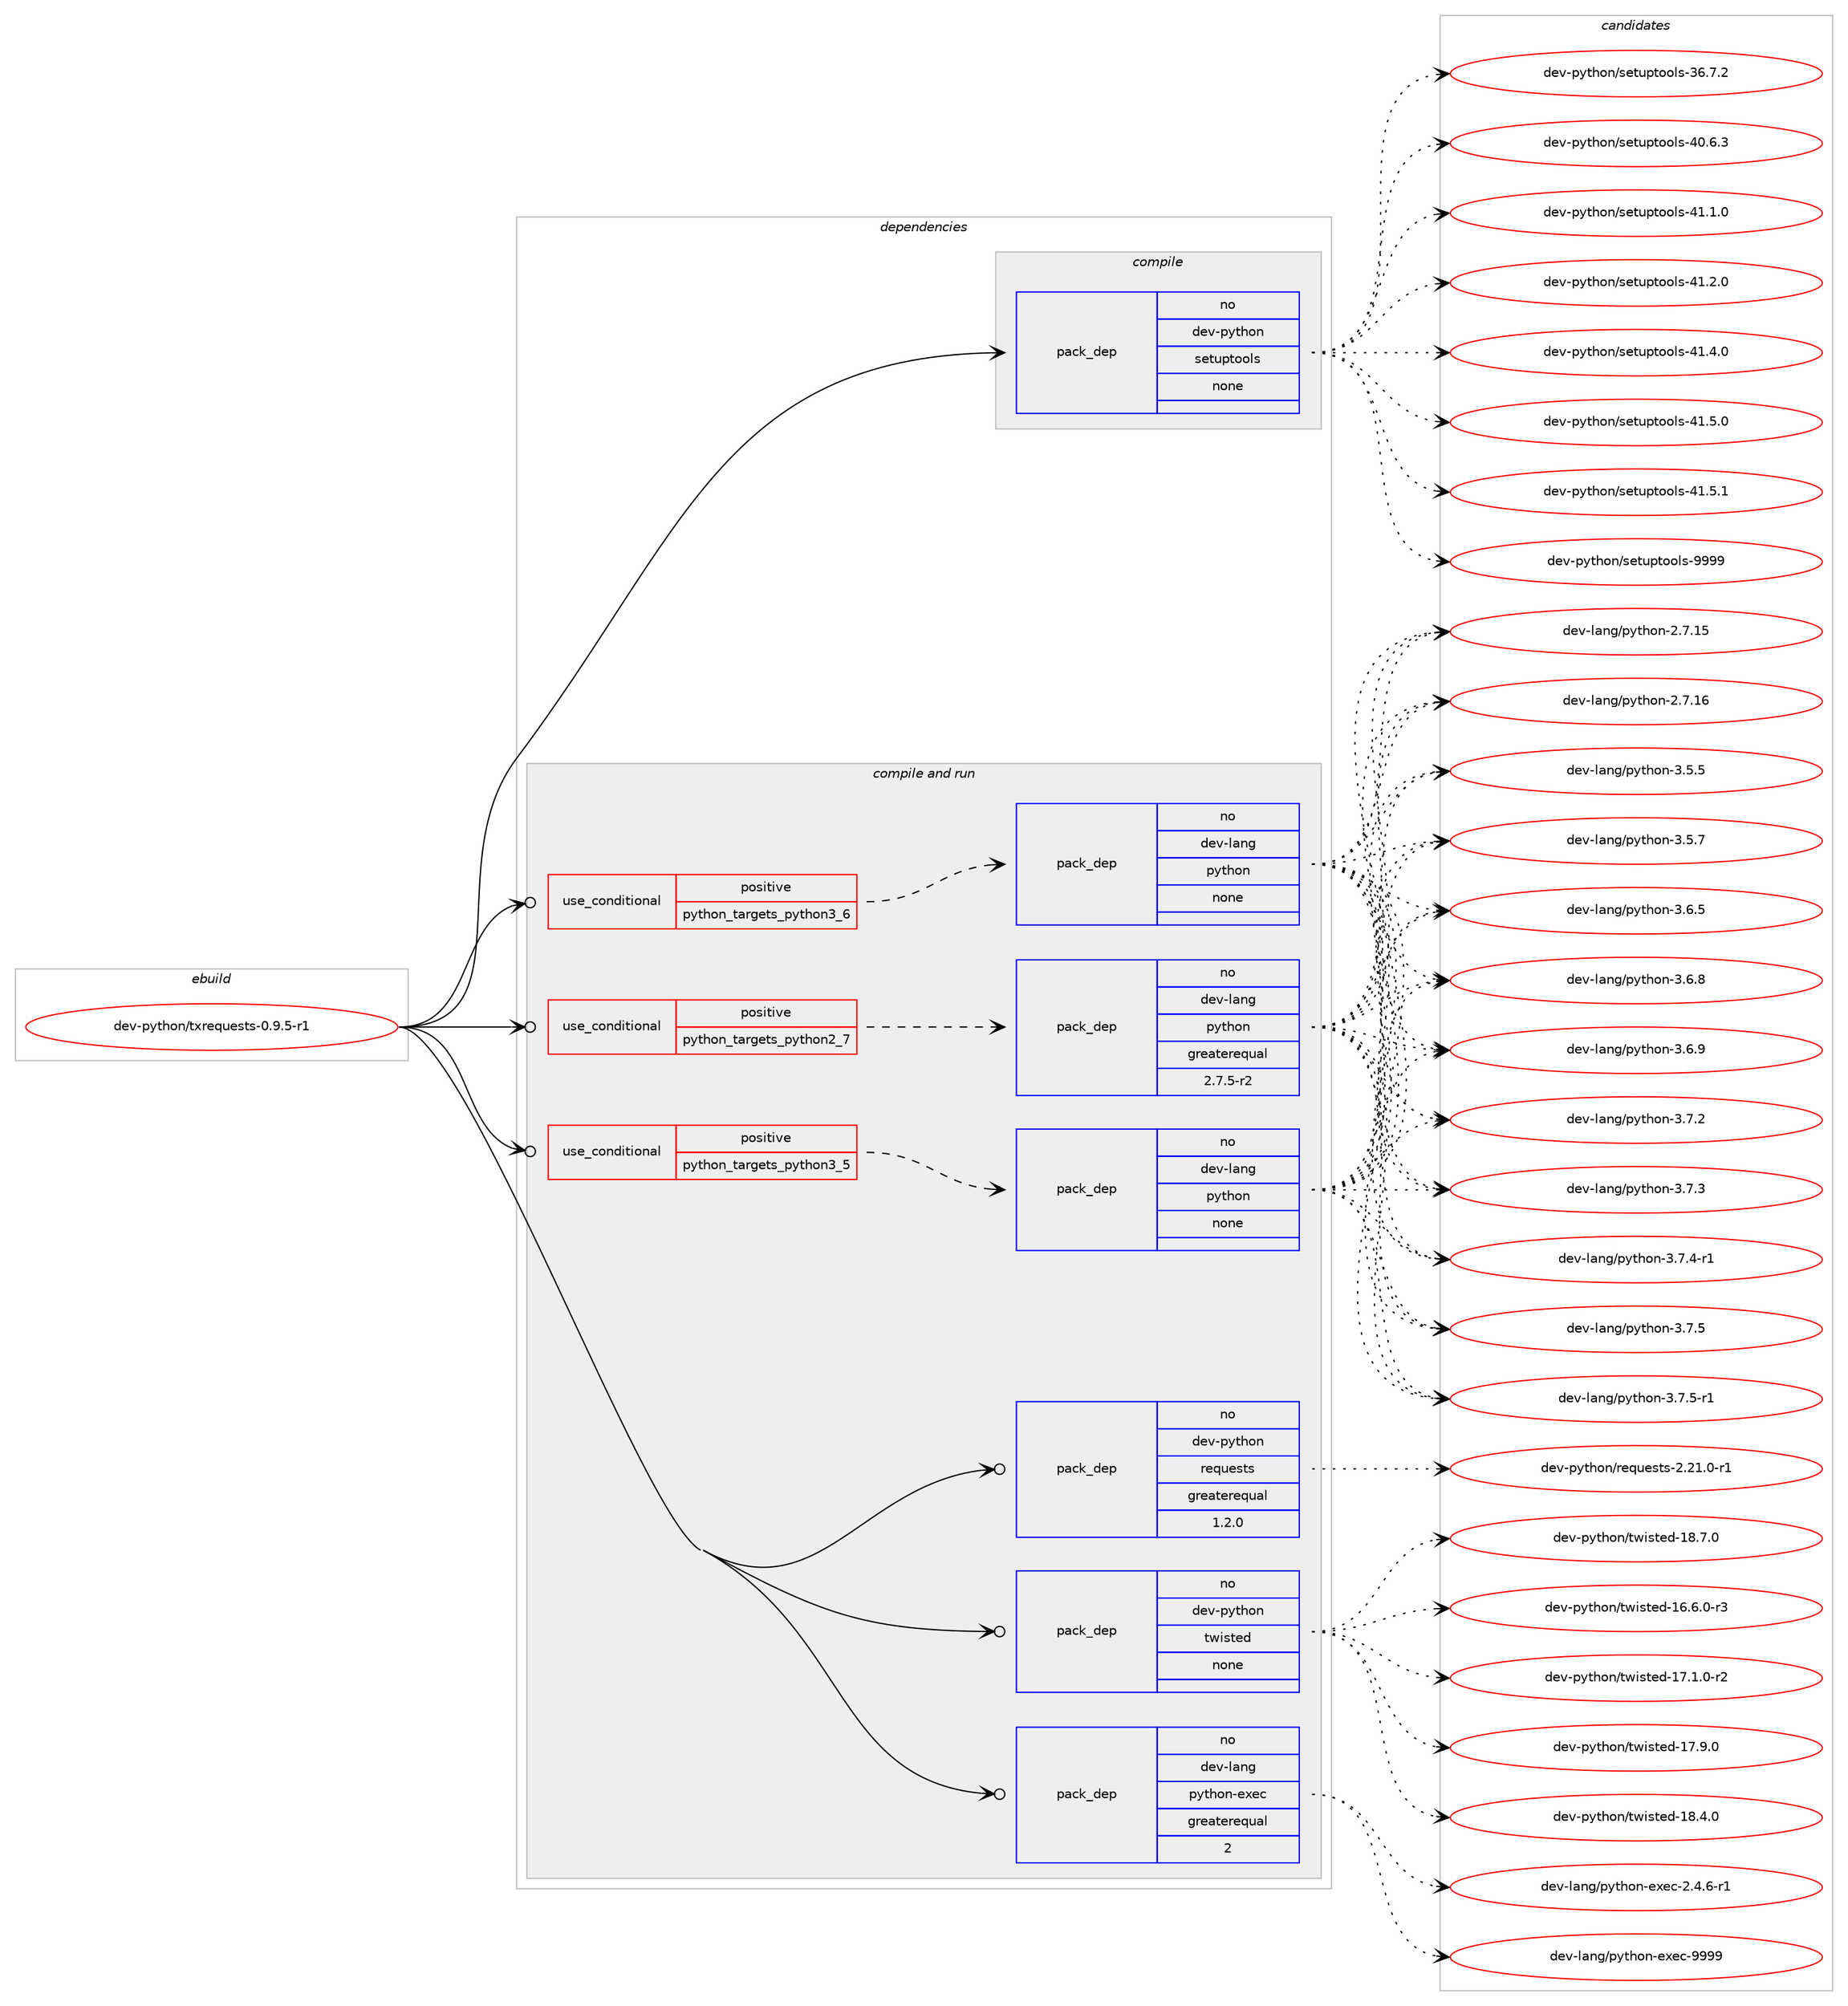 digraph prolog {

# *************
# Graph options
# *************

newrank=true;
concentrate=true;
compound=true;
graph [rankdir=LR,fontname=Helvetica,fontsize=10,ranksep=1.5];#, ranksep=2.5, nodesep=0.2];
edge  [arrowhead=vee];
node  [fontname=Helvetica,fontsize=10];

# **********
# The ebuild
# **********

subgraph cluster_leftcol {
color=gray;
rank=same;
label=<<i>ebuild</i>>;
id [label="dev-python/txrequests-0.9.5-r1", color=red, width=4, href="../dev-python/txrequests-0.9.5-r1.svg"];
}

# ****************
# The dependencies
# ****************

subgraph cluster_midcol {
color=gray;
label=<<i>dependencies</i>>;
subgraph cluster_compile {
fillcolor="#eeeeee";
style=filled;
label=<<i>compile</i>>;
subgraph pack479343 {
dependency642078 [label=<<TABLE BORDER="0" CELLBORDER="1" CELLSPACING="0" CELLPADDING="4" WIDTH="220"><TR><TD ROWSPAN="6" CELLPADDING="30">pack_dep</TD></TR><TR><TD WIDTH="110">no</TD></TR><TR><TD>dev-python</TD></TR><TR><TD>setuptools</TD></TR><TR><TD>none</TD></TR><TR><TD></TD></TR></TABLE>>, shape=none, color=blue];
}
id:e -> dependency642078:w [weight=20,style="solid",arrowhead="vee"];
}
subgraph cluster_compileandrun {
fillcolor="#eeeeee";
style=filled;
label=<<i>compile and run</i>>;
subgraph cond150847 {
dependency642079 [label=<<TABLE BORDER="0" CELLBORDER="1" CELLSPACING="0" CELLPADDING="4"><TR><TD ROWSPAN="3" CELLPADDING="10">use_conditional</TD></TR><TR><TD>positive</TD></TR><TR><TD>python_targets_python2_7</TD></TR></TABLE>>, shape=none, color=red];
subgraph pack479344 {
dependency642080 [label=<<TABLE BORDER="0" CELLBORDER="1" CELLSPACING="0" CELLPADDING="4" WIDTH="220"><TR><TD ROWSPAN="6" CELLPADDING="30">pack_dep</TD></TR><TR><TD WIDTH="110">no</TD></TR><TR><TD>dev-lang</TD></TR><TR><TD>python</TD></TR><TR><TD>greaterequal</TD></TR><TR><TD>2.7.5-r2</TD></TR></TABLE>>, shape=none, color=blue];
}
dependency642079:e -> dependency642080:w [weight=20,style="dashed",arrowhead="vee"];
}
id:e -> dependency642079:w [weight=20,style="solid",arrowhead="odotvee"];
subgraph cond150848 {
dependency642081 [label=<<TABLE BORDER="0" CELLBORDER="1" CELLSPACING="0" CELLPADDING="4"><TR><TD ROWSPAN="3" CELLPADDING="10">use_conditional</TD></TR><TR><TD>positive</TD></TR><TR><TD>python_targets_python3_5</TD></TR></TABLE>>, shape=none, color=red];
subgraph pack479345 {
dependency642082 [label=<<TABLE BORDER="0" CELLBORDER="1" CELLSPACING="0" CELLPADDING="4" WIDTH="220"><TR><TD ROWSPAN="6" CELLPADDING="30">pack_dep</TD></TR><TR><TD WIDTH="110">no</TD></TR><TR><TD>dev-lang</TD></TR><TR><TD>python</TD></TR><TR><TD>none</TD></TR><TR><TD></TD></TR></TABLE>>, shape=none, color=blue];
}
dependency642081:e -> dependency642082:w [weight=20,style="dashed",arrowhead="vee"];
}
id:e -> dependency642081:w [weight=20,style="solid",arrowhead="odotvee"];
subgraph cond150849 {
dependency642083 [label=<<TABLE BORDER="0" CELLBORDER="1" CELLSPACING="0" CELLPADDING="4"><TR><TD ROWSPAN="3" CELLPADDING="10">use_conditional</TD></TR><TR><TD>positive</TD></TR><TR><TD>python_targets_python3_6</TD></TR></TABLE>>, shape=none, color=red];
subgraph pack479346 {
dependency642084 [label=<<TABLE BORDER="0" CELLBORDER="1" CELLSPACING="0" CELLPADDING="4" WIDTH="220"><TR><TD ROWSPAN="6" CELLPADDING="30">pack_dep</TD></TR><TR><TD WIDTH="110">no</TD></TR><TR><TD>dev-lang</TD></TR><TR><TD>python</TD></TR><TR><TD>none</TD></TR><TR><TD></TD></TR></TABLE>>, shape=none, color=blue];
}
dependency642083:e -> dependency642084:w [weight=20,style="dashed",arrowhead="vee"];
}
id:e -> dependency642083:w [weight=20,style="solid",arrowhead="odotvee"];
subgraph pack479347 {
dependency642085 [label=<<TABLE BORDER="0" CELLBORDER="1" CELLSPACING="0" CELLPADDING="4" WIDTH="220"><TR><TD ROWSPAN="6" CELLPADDING="30">pack_dep</TD></TR><TR><TD WIDTH="110">no</TD></TR><TR><TD>dev-lang</TD></TR><TR><TD>python-exec</TD></TR><TR><TD>greaterequal</TD></TR><TR><TD>2</TD></TR></TABLE>>, shape=none, color=blue];
}
id:e -> dependency642085:w [weight=20,style="solid",arrowhead="odotvee"];
subgraph pack479348 {
dependency642086 [label=<<TABLE BORDER="0" CELLBORDER="1" CELLSPACING="0" CELLPADDING="4" WIDTH="220"><TR><TD ROWSPAN="6" CELLPADDING="30">pack_dep</TD></TR><TR><TD WIDTH="110">no</TD></TR><TR><TD>dev-python</TD></TR><TR><TD>requests</TD></TR><TR><TD>greaterequal</TD></TR><TR><TD>1.2.0</TD></TR></TABLE>>, shape=none, color=blue];
}
id:e -> dependency642086:w [weight=20,style="solid",arrowhead="odotvee"];
subgraph pack479349 {
dependency642087 [label=<<TABLE BORDER="0" CELLBORDER="1" CELLSPACING="0" CELLPADDING="4" WIDTH="220"><TR><TD ROWSPAN="6" CELLPADDING="30">pack_dep</TD></TR><TR><TD WIDTH="110">no</TD></TR><TR><TD>dev-python</TD></TR><TR><TD>twisted</TD></TR><TR><TD>none</TD></TR><TR><TD></TD></TR></TABLE>>, shape=none, color=blue];
}
id:e -> dependency642087:w [weight=20,style="solid",arrowhead="odotvee"];
}
subgraph cluster_run {
fillcolor="#eeeeee";
style=filled;
label=<<i>run</i>>;
}
}

# **************
# The candidates
# **************

subgraph cluster_choices {
rank=same;
color=gray;
label=<<i>candidates</i>>;

subgraph choice479343 {
color=black;
nodesep=1;
choice100101118451121211161041111104711510111611711211611111110811545515446554650 [label="dev-python/setuptools-36.7.2", color=red, width=4,href="../dev-python/setuptools-36.7.2.svg"];
choice100101118451121211161041111104711510111611711211611111110811545524846544651 [label="dev-python/setuptools-40.6.3", color=red, width=4,href="../dev-python/setuptools-40.6.3.svg"];
choice100101118451121211161041111104711510111611711211611111110811545524946494648 [label="dev-python/setuptools-41.1.0", color=red, width=4,href="../dev-python/setuptools-41.1.0.svg"];
choice100101118451121211161041111104711510111611711211611111110811545524946504648 [label="dev-python/setuptools-41.2.0", color=red, width=4,href="../dev-python/setuptools-41.2.0.svg"];
choice100101118451121211161041111104711510111611711211611111110811545524946524648 [label="dev-python/setuptools-41.4.0", color=red, width=4,href="../dev-python/setuptools-41.4.0.svg"];
choice100101118451121211161041111104711510111611711211611111110811545524946534648 [label="dev-python/setuptools-41.5.0", color=red, width=4,href="../dev-python/setuptools-41.5.0.svg"];
choice100101118451121211161041111104711510111611711211611111110811545524946534649 [label="dev-python/setuptools-41.5.1", color=red, width=4,href="../dev-python/setuptools-41.5.1.svg"];
choice10010111845112121116104111110471151011161171121161111111081154557575757 [label="dev-python/setuptools-9999", color=red, width=4,href="../dev-python/setuptools-9999.svg"];
dependency642078:e -> choice100101118451121211161041111104711510111611711211611111110811545515446554650:w [style=dotted,weight="100"];
dependency642078:e -> choice100101118451121211161041111104711510111611711211611111110811545524846544651:w [style=dotted,weight="100"];
dependency642078:e -> choice100101118451121211161041111104711510111611711211611111110811545524946494648:w [style=dotted,weight="100"];
dependency642078:e -> choice100101118451121211161041111104711510111611711211611111110811545524946504648:w [style=dotted,weight="100"];
dependency642078:e -> choice100101118451121211161041111104711510111611711211611111110811545524946524648:w [style=dotted,weight="100"];
dependency642078:e -> choice100101118451121211161041111104711510111611711211611111110811545524946534648:w [style=dotted,weight="100"];
dependency642078:e -> choice100101118451121211161041111104711510111611711211611111110811545524946534649:w [style=dotted,weight="100"];
dependency642078:e -> choice10010111845112121116104111110471151011161171121161111111081154557575757:w [style=dotted,weight="100"];
}
subgraph choice479344 {
color=black;
nodesep=1;
choice10010111845108971101034711212111610411111045504655464953 [label="dev-lang/python-2.7.15", color=red, width=4,href="../dev-lang/python-2.7.15.svg"];
choice10010111845108971101034711212111610411111045504655464954 [label="dev-lang/python-2.7.16", color=red, width=4,href="../dev-lang/python-2.7.16.svg"];
choice100101118451089711010347112121116104111110455146534653 [label="dev-lang/python-3.5.5", color=red, width=4,href="../dev-lang/python-3.5.5.svg"];
choice100101118451089711010347112121116104111110455146534655 [label="dev-lang/python-3.5.7", color=red, width=4,href="../dev-lang/python-3.5.7.svg"];
choice100101118451089711010347112121116104111110455146544653 [label="dev-lang/python-3.6.5", color=red, width=4,href="../dev-lang/python-3.6.5.svg"];
choice100101118451089711010347112121116104111110455146544656 [label="dev-lang/python-3.6.8", color=red, width=4,href="../dev-lang/python-3.6.8.svg"];
choice100101118451089711010347112121116104111110455146544657 [label="dev-lang/python-3.6.9", color=red, width=4,href="../dev-lang/python-3.6.9.svg"];
choice100101118451089711010347112121116104111110455146554650 [label="dev-lang/python-3.7.2", color=red, width=4,href="../dev-lang/python-3.7.2.svg"];
choice100101118451089711010347112121116104111110455146554651 [label="dev-lang/python-3.7.3", color=red, width=4,href="../dev-lang/python-3.7.3.svg"];
choice1001011184510897110103471121211161041111104551465546524511449 [label="dev-lang/python-3.7.4-r1", color=red, width=4,href="../dev-lang/python-3.7.4-r1.svg"];
choice100101118451089711010347112121116104111110455146554653 [label="dev-lang/python-3.7.5", color=red, width=4,href="../dev-lang/python-3.7.5.svg"];
choice1001011184510897110103471121211161041111104551465546534511449 [label="dev-lang/python-3.7.5-r1", color=red, width=4,href="../dev-lang/python-3.7.5-r1.svg"];
dependency642080:e -> choice10010111845108971101034711212111610411111045504655464953:w [style=dotted,weight="100"];
dependency642080:e -> choice10010111845108971101034711212111610411111045504655464954:w [style=dotted,weight="100"];
dependency642080:e -> choice100101118451089711010347112121116104111110455146534653:w [style=dotted,weight="100"];
dependency642080:e -> choice100101118451089711010347112121116104111110455146534655:w [style=dotted,weight="100"];
dependency642080:e -> choice100101118451089711010347112121116104111110455146544653:w [style=dotted,weight="100"];
dependency642080:e -> choice100101118451089711010347112121116104111110455146544656:w [style=dotted,weight="100"];
dependency642080:e -> choice100101118451089711010347112121116104111110455146544657:w [style=dotted,weight="100"];
dependency642080:e -> choice100101118451089711010347112121116104111110455146554650:w [style=dotted,weight="100"];
dependency642080:e -> choice100101118451089711010347112121116104111110455146554651:w [style=dotted,weight="100"];
dependency642080:e -> choice1001011184510897110103471121211161041111104551465546524511449:w [style=dotted,weight="100"];
dependency642080:e -> choice100101118451089711010347112121116104111110455146554653:w [style=dotted,weight="100"];
dependency642080:e -> choice1001011184510897110103471121211161041111104551465546534511449:w [style=dotted,weight="100"];
}
subgraph choice479345 {
color=black;
nodesep=1;
choice10010111845108971101034711212111610411111045504655464953 [label="dev-lang/python-2.7.15", color=red, width=4,href="../dev-lang/python-2.7.15.svg"];
choice10010111845108971101034711212111610411111045504655464954 [label="dev-lang/python-2.7.16", color=red, width=4,href="../dev-lang/python-2.7.16.svg"];
choice100101118451089711010347112121116104111110455146534653 [label="dev-lang/python-3.5.5", color=red, width=4,href="../dev-lang/python-3.5.5.svg"];
choice100101118451089711010347112121116104111110455146534655 [label="dev-lang/python-3.5.7", color=red, width=4,href="../dev-lang/python-3.5.7.svg"];
choice100101118451089711010347112121116104111110455146544653 [label="dev-lang/python-3.6.5", color=red, width=4,href="../dev-lang/python-3.6.5.svg"];
choice100101118451089711010347112121116104111110455146544656 [label="dev-lang/python-3.6.8", color=red, width=4,href="../dev-lang/python-3.6.8.svg"];
choice100101118451089711010347112121116104111110455146544657 [label="dev-lang/python-3.6.9", color=red, width=4,href="../dev-lang/python-3.6.9.svg"];
choice100101118451089711010347112121116104111110455146554650 [label="dev-lang/python-3.7.2", color=red, width=4,href="../dev-lang/python-3.7.2.svg"];
choice100101118451089711010347112121116104111110455146554651 [label="dev-lang/python-3.7.3", color=red, width=4,href="../dev-lang/python-3.7.3.svg"];
choice1001011184510897110103471121211161041111104551465546524511449 [label="dev-lang/python-3.7.4-r1", color=red, width=4,href="../dev-lang/python-3.7.4-r1.svg"];
choice100101118451089711010347112121116104111110455146554653 [label="dev-lang/python-3.7.5", color=red, width=4,href="../dev-lang/python-3.7.5.svg"];
choice1001011184510897110103471121211161041111104551465546534511449 [label="dev-lang/python-3.7.5-r1", color=red, width=4,href="../dev-lang/python-3.7.5-r1.svg"];
dependency642082:e -> choice10010111845108971101034711212111610411111045504655464953:w [style=dotted,weight="100"];
dependency642082:e -> choice10010111845108971101034711212111610411111045504655464954:w [style=dotted,weight="100"];
dependency642082:e -> choice100101118451089711010347112121116104111110455146534653:w [style=dotted,weight="100"];
dependency642082:e -> choice100101118451089711010347112121116104111110455146534655:w [style=dotted,weight="100"];
dependency642082:e -> choice100101118451089711010347112121116104111110455146544653:w [style=dotted,weight="100"];
dependency642082:e -> choice100101118451089711010347112121116104111110455146544656:w [style=dotted,weight="100"];
dependency642082:e -> choice100101118451089711010347112121116104111110455146544657:w [style=dotted,weight="100"];
dependency642082:e -> choice100101118451089711010347112121116104111110455146554650:w [style=dotted,weight="100"];
dependency642082:e -> choice100101118451089711010347112121116104111110455146554651:w [style=dotted,weight="100"];
dependency642082:e -> choice1001011184510897110103471121211161041111104551465546524511449:w [style=dotted,weight="100"];
dependency642082:e -> choice100101118451089711010347112121116104111110455146554653:w [style=dotted,weight="100"];
dependency642082:e -> choice1001011184510897110103471121211161041111104551465546534511449:w [style=dotted,weight="100"];
}
subgraph choice479346 {
color=black;
nodesep=1;
choice10010111845108971101034711212111610411111045504655464953 [label="dev-lang/python-2.7.15", color=red, width=4,href="../dev-lang/python-2.7.15.svg"];
choice10010111845108971101034711212111610411111045504655464954 [label="dev-lang/python-2.7.16", color=red, width=4,href="../dev-lang/python-2.7.16.svg"];
choice100101118451089711010347112121116104111110455146534653 [label="dev-lang/python-3.5.5", color=red, width=4,href="../dev-lang/python-3.5.5.svg"];
choice100101118451089711010347112121116104111110455146534655 [label="dev-lang/python-3.5.7", color=red, width=4,href="../dev-lang/python-3.5.7.svg"];
choice100101118451089711010347112121116104111110455146544653 [label="dev-lang/python-3.6.5", color=red, width=4,href="../dev-lang/python-3.6.5.svg"];
choice100101118451089711010347112121116104111110455146544656 [label="dev-lang/python-3.6.8", color=red, width=4,href="../dev-lang/python-3.6.8.svg"];
choice100101118451089711010347112121116104111110455146544657 [label="dev-lang/python-3.6.9", color=red, width=4,href="../dev-lang/python-3.6.9.svg"];
choice100101118451089711010347112121116104111110455146554650 [label="dev-lang/python-3.7.2", color=red, width=4,href="../dev-lang/python-3.7.2.svg"];
choice100101118451089711010347112121116104111110455146554651 [label="dev-lang/python-3.7.3", color=red, width=4,href="../dev-lang/python-3.7.3.svg"];
choice1001011184510897110103471121211161041111104551465546524511449 [label="dev-lang/python-3.7.4-r1", color=red, width=4,href="../dev-lang/python-3.7.4-r1.svg"];
choice100101118451089711010347112121116104111110455146554653 [label="dev-lang/python-3.7.5", color=red, width=4,href="../dev-lang/python-3.7.5.svg"];
choice1001011184510897110103471121211161041111104551465546534511449 [label="dev-lang/python-3.7.5-r1", color=red, width=4,href="../dev-lang/python-3.7.5-r1.svg"];
dependency642084:e -> choice10010111845108971101034711212111610411111045504655464953:w [style=dotted,weight="100"];
dependency642084:e -> choice10010111845108971101034711212111610411111045504655464954:w [style=dotted,weight="100"];
dependency642084:e -> choice100101118451089711010347112121116104111110455146534653:w [style=dotted,weight="100"];
dependency642084:e -> choice100101118451089711010347112121116104111110455146534655:w [style=dotted,weight="100"];
dependency642084:e -> choice100101118451089711010347112121116104111110455146544653:w [style=dotted,weight="100"];
dependency642084:e -> choice100101118451089711010347112121116104111110455146544656:w [style=dotted,weight="100"];
dependency642084:e -> choice100101118451089711010347112121116104111110455146544657:w [style=dotted,weight="100"];
dependency642084:e -> choice100101118451089711010347112121116104111110455146554650:w [style=dotted,weight="100"];
dependency642084:e -> choice100101118451089711010347112121116104111110455146554651:w [style=dotted,weight="100"];
dependency642084:e -> choice1001011184510897110103471121211161041111104551465546524511449:w [style=dotted,weight="100"];
dependency642084:e -> choice100101118451089711010347112121116104111110455146554653:w [style=dotted,weight="100"];
dependency642084:e -> choice1001011184510897110103471121211161041111104551465546534511449:w [style=dotted,weight="100"];
}
subgraph choice479347 {
color=black;
nodesep=1;
choice10010111845108971101034711212111610411111045101120101994550465246544511449 [label="dev-lang/python-exec-2.4.6-r1", color=red, width=4,href="../dev-lang/python-exec-2.4.6-r1.svg"];
choice10010111845108971101034711212111610411111045101120101994557575757 [label="dev-lang/python-exec-9999", color=red, width=4,href="../dev-lang/python-exec-9999.svg"];
dependency642085:e -> choice10010111845108971101034711212111610411111045101120101994550465246544511449:w [style=dotted,weight="100"];
dependency642085:e -> choice10010111845108971101034711212111610411111045101120101994557575757:w [style=dotted,weight="100"];
}
subgraph choice479348 {
color=black;
nodesep=1;
choice1001011184511212111610411111047114101113117101115116115455046504946484511449 [label="dev-python/requests-2.21.0-r1", color=red, width=4,href="../dev-python/requests-2.21.0-r1.svg"];
dependency642086:e -> choice1001011184511212111610411111047114101113117101115116115455046504946484511449:w [style=dotted,weight="100"];
}
subgraph choice479349 {
color=black;
nodesep=1;
choice1001011184511212111610411111047116119105115116101100454954465446484511451 [label="dev-python/twisted-16.6.0-r3", color=red, width=4,href="../dev-python/twisted-16.6.0-r3.svg"];
choice1001011184511212111610411111047116119105115116101100454955464946484511450 [label="dev-python/twisted-17.1.0-r2", color=red, width=4,href="../dev-python/twisted-17.1.0-r2.svg"];
choice100101118451121211161041111104711611910511511610110045495546574648 [label="dev-python/twisted-17.9.0", color=red, width=4,href="../dev-python/twisted-17.9.0.svg"];
choice100101118451121211161041111104711611910511511610110045495646524648 [label="dev-python/twisted-18.4.0", color=red, width=4,href="../dev-python/twisted-18.4.0.svg"];
choice100101118451121211161041111104711611910511511610110045495646554648 [label="dev-python/twisted-18.7.0", color=red, width=4,href="../dev-python/twisted-18.7.0.svg"];
dependency642087:e -> choice1001011184511212111610411111047116119105115116101100454954465446484511451:w [style=dotted,weight="100"];
dependency642087:e -> choice1001011184511212111610411111047116119105115116101100454955464946484511450:w [style=dotted,weight="100"];
dependency642087:e -> choice100101118451121211161041111104711611910511511610110045495546574648:w [style=dotted,weight="100"];
dependency642087:e -> choice100101118451121211161041111104711611910511511610110045495646524648:w [style=dotted,weight="100"];
dependency642087:e -> choice100101118451121211161041111104711611910511511610110045495646554648:w [style=dotted,weight="100"];
}
}

}
